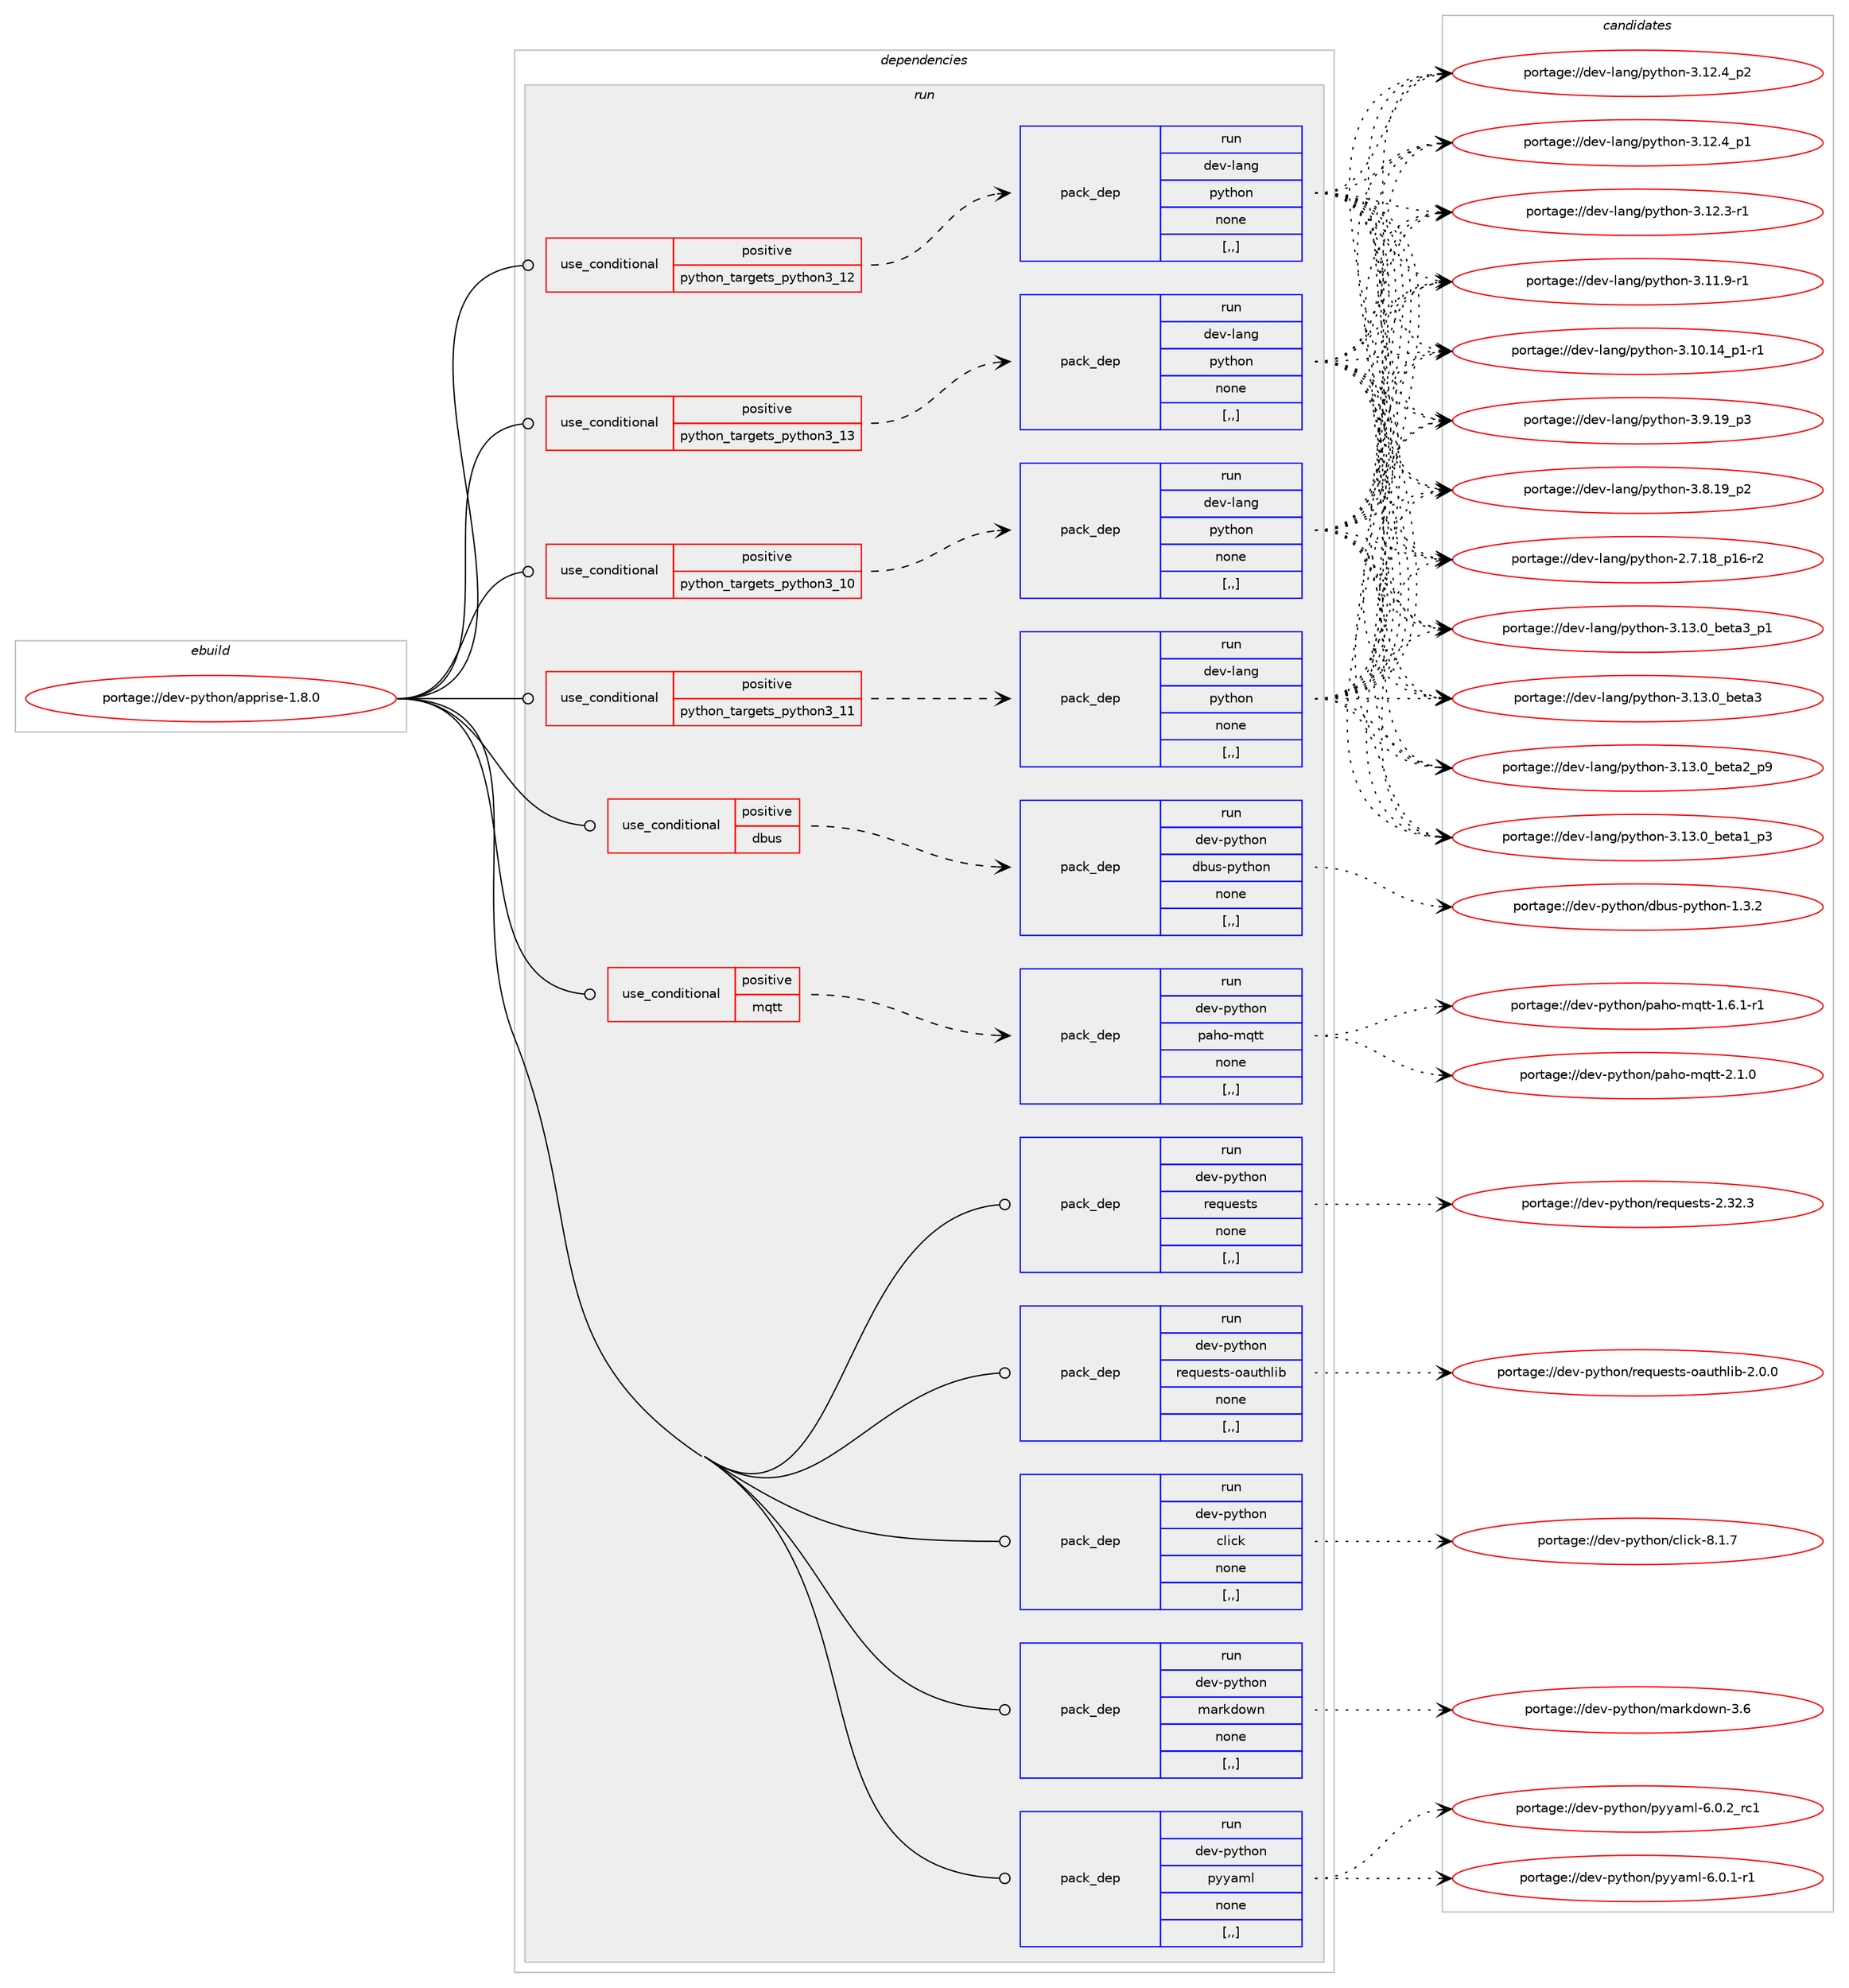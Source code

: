 digraph prolog {

# *************
# Graph options
# *************

newrank=true;
concentrate=true;
compound=true;
graph [rankdir=LR,fontname=Helvetica,fontsize=10,ranksep=1.5];#, ranksep=2.5, nodesep=0.2];
edge  [arrowhead=vee];
node  [fontname=Helvetica,fontsize=10];

# **********
# The ebuild
# **********

subgraph cluster_leftcol {
color=gray;
label=<<i>ebuild</i>>;
id [label="portage://dev-python/apprise-1.8.0", color=red, width=4, href="../dev-python/apprise-1.8.0.svg"];
}

# ****************
# The dependencies
# ****************

subgraph cluster_midcol {
color=gray;
label=<<i>dependencies</i>>;
subgraph cluster_compile {
fillcolor="#eeeeee";
style=filled;
label=<<i>compile</i>>;
}
subgraph cluster_compileandrun {
fillcolor="#eeeeee";
style=filled;
label=<<i>compile and run</i>>;
}
subgraph cluster_run {
fillcolor="#eeeeee";
style=filled;
label=<<i>run</i>>;
subgraph cond30884 {
dependency141676 [label=<<TABLE BORDER="0" CELLBORDER="1" CELLSPACING="0" CELLPADDING="4"><TR><TD ROWSPAN="3" CELLPADDING="10">use_conditional</TD></TR><TR><TD>positive</TD></TR><TR><TD>dbus</TD></TR></TABLE>>, shape=none, color=red];
subgraph pack109549 {
dependency141677 [label=<<TABLE BORDER="0" CELLBORDER="1" CELLSPACING="0" CELLPADDING="4" WIDTH="220"><TR><TD ROWSPAN="6" CELLPADDING="30">pack_dep</TD></TR><TR><TD WIDTH="110">run</TD></TR><TR><TD>dev-python</TD></TR><TR><TD>dbus-python</TD></TR><TR><TD>none</TD></TR><TR><TD>[,,]</TD></TR></TABLE>>, shape=none, color=blue];
}
dependency141676:e -> dependency141677:w [weight=20,style="dashed",arrowhead="vee"];
}
id:e -> dependency141676:w [weight=20,style="solid",arrowhead="odot"];
subgraph cond30885 {
dependency141678 [label=<<TABLE BORDER="0" CELLBORDER="1" CELLSPACING="0" CELLPADDING="4"><TR><TD ROWSPAN="3" CELLPADDING="10">use_conditional</TD></TR><TR><TD>positive</TD></TR><TR><TD>mqtt</TD></TR></TABLE>>, shape=none, color=red];
subgraph pack109550 {
dependency141679 [label=<<TABLE BORDER="0" CELLBORDER="1" CELLSPACING="0" CELLPADDING="4" WIDTH="220"><TR><TD ROWSPAN="6" CELLPADDING="30">pack_dep</TD></TR><TR><TD WIDTH="110">run</TD></TR><TR><TD>dev-python</TD></TR><TR><TD>paho-mqtt</TD></TR><TR><TD>none</TD></TR><TR><TD>[,,]</TD></TR></TABLE>>, shape=none, color=blue];
}
dependency141678:e -> dependency141679:w [weight=20,style="dashed",arrowhead="vee"];
}
id:e -> dependency141678:w [weight=20,style="solid",arrowhead="odot"];
subgraph cond30886 {
dependency141680 [label=<<TABLE BORDER="0" CELLBORDER="1" CELLSPACING="0" CELLPADDING="4"><TR><TD ROWSPAN="3" CELLPADDING="10">use_conditional</TD></TR><TR><TD>positive</TD></TR><TR><TD>python_targets_python3_10</TD></TR></TABLE>>, shape=none, color=red];
subgraph pack109551 {
dependency141681 [label=<<TABLE BORDER="0" CELLBORDER="1" CELLSPACING="0" CELLPADDING="4" WIDTH="220"><TR><TD ROWSPAN="6" CELLPADDING="30">pack_dep</TD></TR><TR><TD WIDTH="110">run</TD></TR><TR><TD>dev-lang</TD></TR><TR><TD>python</TD></TR><TR><TD>none</TD></TR><TR><TD>[,,]</TD></TR></TABLE>>, shape=none, color=blue];
}
dependency141680:e -> dependency141681:w [weight=20,style="dashed",arrowhead="vee"];
}
id:e -> dependency141680:w [weight=20,style="solid",arrowhead="odot"];
subgraph cond30887 {
dependency141682 [label=<<TABLE BORDER="0" CELLBORDER="1" CELLSPACING="0" CELLPADDING="4"><TR><TD ROWSPAN="3" CELLPADDING="10">use_conditional</TD></TR><TR><TD>positive</TD></TR><TR><TD>python_targets_python3_11</TD></TR></TABLE>>, shape=none, color=red];
subgraph pack109552 {
dependency141683 [label=<<TABLE BORDER="0" CELLBORDER="1" CELLSPACING="0" CELLPADDING="4" WIDTH="220"><TR><TD ROWSPAN="6" CELLPADDING="30">pack_dep</TD></TR><TR><TD WIDTH="110">run</TD></TR><TR><TD>dev-lang</TD></TR><TR><TD>python</TD></TR><TR><TD>none</TD></TR><TR><TD>[,,]</TD></TR></TABLE>>, shape=none, color=blue];
}
dependency141682:e -> dependency141683:w [weight=20,style="dashed",arrowhead="vee"];
}
id:e -> dependency141682:w [weight=20,style="solid",arrowhead="odot"];
subgraph cond30888 {
dependency141684 [label=<<TABLE BORDER="0" CELLBORDER="1" CELLSPACING="0" CELLPADDING="4"><TR><TD ROWSPAN="3" CELLPADDING="10">use_conditional</TD></TR><TR><TD>positive</TD></TR><TR><TD>python_targets_python3_12</TD></TR></TABLE>>, shape=none, color=red];
subgraph pack109553 {
dependency141685 [label=<<TABLE BORDER="0" CELLBORDER="1" CELLSPACING="0" CELLPADDING="4" WIDTH="220"><TR><TD ROWSPAN="6" CELLPADDING="30">pack_dep</TD></TR><TR><TD WIDTH="110">run</TD></TR><TR><TD>dev-lang</TD></TR><TR><TD>python</TD></TR><TR><TD>none</TD></TR><TR><TD>[,,]</TD></TR></TABLE>>, shape=none, color=blue];
}
dependency141684:e -> dependency141685:w [weight=20,style="dashed",arrowhead="vee"];
}
id:e -> dependency141684:w [weight=20,style="solid",arrowhead="odot"];
subgraph cond30889 {
dependency141686 [label=<<TABLE BORDER="0" CELLBORDER="1" CELLSPACING="0" CELLPADDING="4"><TR><TD ROWSPAN="3" CELLPADDING="10">use_conditional</TD></TR><TR><TD>positive</TD></TR><TR><TD>python_targets_python3_13</TD></TR></TABLE>>, shape=none, color=red];
subgraph pack109554 {
dependency141687 [label=<<TABLE BORDER="0" CELLBORDER="1" CELLSPACING="0" CELLPADDING="4" WIDTH="220"><TR><TD ROWSPAN="6" CELLPADDING="30">pack_dep</TD></TR><TR><TD WIDTH="110">run</TD></TR><TR><TD>dev-lang</TD></TR><TR><TD>python</TD></TR><TR><TD>none</TD></TR><TR><TD>[,,]</TD></TR></TABLE>>, shape=none, color=blue];
}
dependency141686:e -> dependency141687:w [weight=20,style="dashed",arrowhead="vee"];
}
id:e -> dependency141686:w [weight=20,style="solid",arrowhead="odot"];
subgraph pack109555 {
dependency141688 [label=<<TABLE BORDER="0" CELLBORDER="1" CELLSPACING="0" CELLPADDING="4" WIDTH="220"><TR><TD ROWSPAN="6" CELLPADDING="30">pack_dep</TD></TR><TR><TD WIDTH="110">run</TD></TR><TR><TD>dev-python</TD></TR><TR><TD>click</TD></TR><TR><TD>none</TD></TR><TR><TD>[,,]</TD></TR></TABLE>>, shape=none, color=blue];
}
id:e -> dependency141688:w [weight=20,style="solid",arrowhead="odot"];
subgraph pack109556 {
dependency141689 [label=<<TABLE BORDER="0" CELLBORDER="1" CELLSPACING="0" CELLPADDING="4" WIDTH="220"><TR><TD ROWSPAN="6" CELLPADDING="30">pack_dep</TD></TR><TR><TD WIDTH="110">run</TD></TR><TR><TD>dev-python</TD></TR><TR><TD>markdown</TD></TR><TR><TD>none</TD></TR><TR><TD>[,,]</TD></TR></TABLE>>, shape=none, color=blue];
}
id:e -> dependency141689:w [weight=20,style="solid",arrowhead="odot"];
subgraph pack109557 {
dependency141690 [label=<<TABLE BORDER="0" CELLBORDER="1" CELLSPACING="0" CELLPADDING="4" WIDTH="220"><TR><TD ROWSPAN="6" CELLPADDING="30">pack_dep</TD></TR><TR><TD WIDTH="110">run</TD></TR><TR><TD>dev-python</TD></TR><TR><TD>pyyaml</TD></TR><TR><TD>none</TD></TR><TR><TD>[,,]</TD></TR></TABLE>>, shape=none, color=blue];
}
id:e -> dependency141690:w [weight=20,style="solid",arrowhead="odot"];
subgraph pack109558 {
dependency141691 [label=<<TABLE BORDER="0" CELLBORDER="1" CELLSPACING="0" CELLPADDING="4" WIDTH="220"><TR><TD ROWSPAN="6" CELLPADDING="30">pack_dep</TD></TR><TR><TD WIDTH="110">run</TD></TR><TR><TD>dev-python</TD></TR><TR><TD>requests</TD></TR><TR><TD>none</TD></TR><TR><TD>[,,]</TD></TR></TABLE>>, shape=none, color=blue];
}
id:e -> dependency141691:w [weight=20,style="solid",arrowhead="odot"];
subgraph pack109559 {
dependency141692 [label=<<TABLE BORDER="0" CELLBORDER="1" CELLSPACING="0" CELLPADDING="4" WIDTH="220"><TR><TD ROWSPAN="6" CELLPADDING="30">pack_dep</TD></TR><TR><TD WIDTH="110">run</TD></TR><TR><TD>dev-python</TD></TR><TR><TD>requests-oauthlib</TD></TR><TR><TD>none</TD></TR><TR><TD>[,,]</TD></TR></TABLE>>, shape=none, color=blue];
}
id:e -> dependency141692:w [weight=20,style="solid",arrowhead="odot"];
}
}

# **************
# The candidates
# **************

subgraph cluster_choices {
rank=same;
color=gray;
label=<<i>candidates</i>>;

subgraph choice109549 {
color=black;
nodesep=1;
choice10010111845112121116104111110471009811711545112121116104111110454946514650 [label="portage://dev-python/dbus-python-1.3.2", color=red, width=4,href="../dev-python/dbus-python-1.3.2.svg"];
dependency141677:e -> choice10010111845112121116104111110471009811711545112121116104111110454946514650:w [style=dotted,weight="100"];
}
subgraph choice109550 {
color=black;
nodesep=1;
choice10010111845112121116104111110471129710411145109113116116455046494648 [label="portage://dev-python/paho-mqtt-2.1.0", color=red, width=4,href="../dev-python/paho-mqtt-2.1.0.svg"];
choice100101118451121211161041111104711297104111451091131161164549465446494511449 [label="portage://dev-python/paho-mqtt-1.6.1-r1", color=red, width=4,href="../dev-python/paho-mqtt-1.6.1-r1.svg"];
dependency141679:e -> choice10010111845112121116104111110471129710411145109113116116455046494648:w [style=dotted,weight="100"];
dependency141679:e -> choice100101118451121211161041111104711297104111451091131161164549465446494511449:w [style=dotted,weight="100"];
}
subgraph choice109551 {
color=black;
nodesep=1;
choice10010111845108971101034711212111610411111045514649514648959810111697519511249 [label="portage://dev-lang/python-3.13.0_beta3_p1", color=red, width=4,href="../dev-lang/python-3.13.0_beta3_p1.svg"];
choice1001011184510897110103471121211161041111104551464951464895981011169751 [label="portage://dev-lang/python-3.13.0_beta3", color=red, width=4,href="../dev-lang/python-3.13.0_beta3.svg"];
choice10010111845108971101034711212111610411111045514649514648959810111697509511257 [label="portage://dev-lang/python-3.13.0_beta2_p9", color=red, width=4,href="../dev-lang/python-3.13.0_beta2_p9.svg"];
choice10010111845108971101034711212111610411111045514649514648959810111697499511251 [label="portage://dev-lang/python-3.13.0_beta1_p3", color=red, width=4,href="../dev-lang/python-3.13.0_beta1_p3.svg"];
choice100101118451089711010347112121116104111110455146495046529511250 [label="portage://dev-lang/python-3.12.4_p2", color=red, width=4,href="../dev-lang/python-3.12.4_p2.svg"];
choice100101118451089711010347112121116104111110455146495046529511249 [label="portage://dev-lang/python-3.12.4_p1", color=red, width=4,href="../dev-lang/python-3.12.4_p1.svg"];
choice100101118451089711010347112121116104111110455146495046514511449 [label="portage://dev-lang/python-3.12.3-r1", color=red, width=4,href="../dev-lang/python-3.12.3-r1.svg"];
choice100101118451089711010347112121116104111110455146494946574511449 [label="portage://dev-lang/python-3.11.9-r1", color=red, width=4,href="../dev-lang/python-3.11.9-r1.svg"];
choice100101118451089711010347112121116104111110455146494846495295112494511449 [label="portage://dev-lang/python-3.10.14_p1-r1", color=red, width=4,href="../dev-lang/python-3.10.14_p1-r1.svg"];
choice100101118451089711010347112121116104111110455146574649579511251 [label="portage://dev-lang/python-3.9.19_p3", color=red, width=4,href="../dev-lang/python-3.9.19_p3.svg"];
choice100101118451089711010347112121116104111110455146564649579511250 [label="portage://dev-lang/python-3.8.19_p2", color=red, width=4,href="../dev-lang/python-3.8.19_p2.svg"];
choice100101118451089711010347112121116104111110455046554649569511249544511450 [label="portage://dev-lang/python-2.7.18_p16-r2", color=red, width=4,href="../dev-lang/python-2.7.18_p16-r2.svg"];
dependency141681:e -> choice10010111845108971101034711212111610411111045514649514648959810111697519511249:w [style=dotted,weight="100"];
dependency141681:e -> choice1001011184510897110103471121211161041111104551464951464895981011169751:w [style=dotted,weight="100"];
dependency141681:e -> choice10010111845108971101034711212111610411111045514649514648959810111697509511257:w [style=dotted,weight="100"];
dependency141681:e -> choice10010111845108971101034711212111610411111045514649514648959810111697499511251:w [style=dotted,weight="100"];
dependency141681:e -> choice100101118451089711010347112121116104111110455146495046529511250:w [style=dotted,weight="100"];
dependency141681:e -> choice100101118451089711010347112121116104111110455146495046529511249:w [style=dotted,weight="100"];
dependency141681:e -> choice100101118451089711010347112121116104111110455146495046514511449:w [style=dotted,weight="100"];
dependency141681:e -> choice100101118451089711010347112121116104111110455146494946574511449:w [style=dotted,weight="100"];
dependency141681:e -> choice100101118451089711010347112121116104111110455146494846495295112494511449:w [style=dotted,weight="100"];
dependency141681:e -> choice100101118451089711010347112121116104111110455146574649579511251:w [style=dotted,weight="100"];
dependency141681:e -> choice100101118451089711010347112121116104111110455146564649579511250:w [style=dotted,weight="100"];
dependency141681:e -> choice100101118451089711010347112121116104111110455046554649569511249544511450:w [style=dotted,weight="100"];
}
subgraph choice109552 {
color=black;
nodesep=1;
choice10010111845108971101034711212111610411111045514649514648959810111697519511249 [label="portage://dev-lang/python-3.13.0_beta3_p1", color=red, width=4,href="../dev-lang/python-3.13.0_beta3_p1.svg"];
choice1001011184510897110103471121211161041111104551464951464895981011169751 [label="portage://dev-lang/python-3.13.0_beta3", color=red, width=4,href="../dev-lang/python-3.13.0_beta3.svg"];
choice10010111845108971101034711212111610411111045514649514648959810111697509511257 [label="portage://dev-lang/python-3.13.0_beta2_p9", color=red, width=4,href="../dev-lang/python-3.13.0_beta2_p9.svg"];
choice10010111845108971101034711212111610411111045514649514648959810111697499511251 [label="portage://dev-lang/python-3.13.0_beta1_p3", color=red, width=4,href="../dev-lang/python-3.13.0_beta1_p3.svg"];
choice100101118451089711010347112121116104111110455146495046529511250 [label="portage://dev-lang/python-3.12.4_p2", color=red, width=4,href="../dev-lang/python-3.12.4_p2.svg"];
choice100101118451089711010347112121116104111110455146495046529511249 [label="portage://dev-lang/python-3.12.4_p1", color=red, width=4,href="../dev-lang/python-3.12.4_p1.svg"];
choice100101118451089711010347112121116104111110455146495046514511449 [label="portage://dev-lang/python-3.12.3-r1", color=red, width=4,href="../dev-lang/python-3.12.3-r1.svg"];
choice100101118451089711010347112121116104111110455146494946574511449 [label="portage://dev-lang/python-3.11.9-r1", color=red, width=4,href="../dev-lang/python-3.11.9-r1.svg"];
choice100101118451089711010347112121116104111110455146494846495295112494511449 [label="portage://dev-lang/python-3.10.14_p1-r1", color=red, width=4,href="../dev-lang/python-3.10.14_p1-r1.svg"];
choice100101118451089711010347112121116104111110455146574649579511251 [label="portage://dev-lang/python-3.9.19_p3", color=red, width=4,href="../dev-lang/python-3.9.19_p3.svg"];
choice100101118451089711010347112121116104111110455146564649579511250 [label="portage://dev-lang/python-3.8.19_p2", color=red, width=4,href="../dev-lang/python-3.8.19_p2.svg"];
choice100101118451089711010347112121116104111110455046554649569511249544511450 [label="portage://dev-lang/python-2.7.18_p16-r2", color=red, width=4,href="../dev-lang/python-2.7.18_p16-r2.svg"];
dependency141683:e -> choice10010111845108971101034711212111610411111045514649514648959810111697519511249:w [style=dotted,weight="100"];
dependency141683:e -> choice1001011184510897110103471121211161041111104551464951464895981011169751:w [style=dotted,weight="100"];
dependency141683:e -> choice10010111845108971101034711212111610411111045514649514648959810111697509511257:w [style=dotted,weight="100"];
dependency141683:e -> choice10010111845108971101034711212111610411111045514649514648959810111697499511251:w [style=dotted,weight="100"];
dependency141683:e -> choice100101118451089711010347112121116104111110455146495046529511250:w [style=dotted,weight="100"];
dependency141683:e -> choice100101118451089711010347112121116104111110455146495046529511249:w [style=dotted,weight="100"];
dependency141683:e -> choice100101118451089711010347112121116104111110455146495046514511449:w [style=dotted,weight="100"];
dependency141683:e -> choice100101118451089711010347112121116104111110455146494946574511449:w [style=dotted,weight="100"];
dependency141683:e -> choice100101118451089711010347112121116104111110455146494846495295112494511449:w [style=dotted,weight="100"];
dependency141683:e -> choice100101118451089711010347112121116104111110455146574649579511251:w [style=dotted,weight="100"];
dependency141683:e -> choice100101118451089711010347112121116104111110455146564649579511250:w [style=dotted,weight="100"];
dependency141683:e -> choice100101118451089711010347112121116104111110455046554649569511249544511450:w [style=dotted,weight="100"];
}
subgraph choice109553 {
color=black;
nodesep=1;
choice10010111845108971101034711212111610411111045514649514648959810111697519511249 [label="portage://dev-lang/python-3.13.0_beta3_p1", color=red, width=4,href="../dev-lang/python-3.13.0_beta3_p1.svg"];
choice1001011184510897110103471121211161041111104551464951464895981011169751 [label="portage://dev-lang/python-3.13.0_beta3", color=red, width=4,href="../dev-lang/python-3.13.0_beta3.svg"];
choice10010111845108971101034711212111610411111045514649514648959810111697509511257 [label="portage://dev-lang/python-3.13.0_beta2_p9", color=red, width=4,href="../dev-lang/python-3.13.0_beta2_p9.svg"];
choice10010111845108971101034711212111610411111045514649514648959810111697499511251 [label="portage://dev-lang/python-3.13.0_beta1_p3", color=red, width=4,href="../dev-lang/python-3.13.0_beta1_p3.svg"];
choice100101118451089711010347112121116104111110455146495046529511250 [label="portage://dev-lang/python-3.12.4_p2", color=red, width=4,href="../dev-lang/python-3.12.4_p2.svg"];
choice100101118451089711010347112121116104111110455146495046529511249 [label="portage://dev-lang/python-3.12.4_p1", color=red, width=4,href="../dev-lang/python-3.12.4_p1.svg"];
choice100101118451089711010347112121116104111110455146495046514511449 [label="portage://dev-lang/python-3.12.3-r1", color=red, width=4,href="../dev-lang/python-3.12.3-r1.svg"];
choice100101118451089711010347112121116104111110455146494946574511449 [label="portage://dev-lang/python-3.11.9-r1", color=red, width=4,href="../dev-lang/python-3.11.9-r1.svg"];
choice100101118451089711010347112121116104111110455146494846495295112494511449 [label="portage://dev-lang/python-3.10.14_p1-r1", color=red, width=4,href="../dev-lang/python-3.10.14_p1-r1.svg"];
choice100101118451089711010347112121116104111110455146574649579511251 [label="portage://dev-lang/python-3.9.19_p3", color=red, width=4,href="../dev-lang/python-3.9.19_p3.svg"];
choice100101118451089711010347112121116104111110455146564649579511250 [label="portage://dev-lang/python-3.8.19_p2", color=red, width=4,href="../dev-lang/python-3.8.19_p2.svg"];
choice100101118451089711010347112121116104111110455046554649569511249544511450 [label="portage://dev-lang/python-2.7.18_p16-r2", color=red, width=4,href="../dev-lang/python-2.7.18_p16-r2.svg"];
dependency141685:e -> choice10010111845108971101034711212111610411111045514649514648959810111697519511249:w [style=dotted,weight="100"];
dependency141685:e -> choice1001011184510897110103471121211161041111104551464951464895981011169751:w [style=dotted,weight="100"];
dependency141685:e -> choice10010111845108971101034711212111610411111045514649514648959810111697509511257:w [style=dotted,weight="100"];
dependency141685:e -> choice10010111845108971101034711212111610411111045514649514648959810111697499511251:w [style=dotted,weight="100"];
dependency141685:e -> choice100101118451089711010347112121116104111110455146495046529511250:w [style=dotted,weight="100"];
dependency141685:e -> choice100101118451089711010347112121116104111110455146495046529511249:w [style=dotted,weight="100"];
dependency141685:e -> choice100101118451089711010347112121116104111110455146495046514511449:w [style=dotted,weight="100"];
dependency141685:e -> choice100101118451089711010347112121116104111110455146494946574511449:w [style=dotted,weight="100"];
dependency141685:e -> choice100101118451089711010347112121116104111110455146494846495295112494511449:w [style=dotted,weight="100"];
dependency141685:e -> choice100101118451089711010347112121116104111110455146574649579511251:w [style=dotted,weight="100"];
dependency141685:e -> choice100101118451089711010347112121116104111110455146564649579511250:w [style=dotted,weight="100"];
dependency141685:e -> choice100101118451089711010347112121116104111110455046554649569511249544511450:w [style=dotted,weight="100"];
}
subgraph choice109554 {
color=black;
nodesep=1;
choice10010111845108971101034711212111610411111045514649514648959810111697519511249 [label="portage://dev-lang/python-3.13.0_beta3_p1", color=red, width=4,href="../dev-lang/python-3.13.0_beta3_p1.svg"];
choice1001011184510897110103471121211161041111104551464951464895981011169751 [label="portage://dev-lang/python-3.13.0_beta3", color=red, width=4,href="../dev-lang/python-3.13.0_beta3.svg"];
choice10010111845108971101034711212111610411111045514649514648959810111697509511257 [label="portage://dev-lang/python-3.13.0_beta2_p9", color=red, width=4,href="../dev-lang/python-3.13.0_beta2_p9.svg"];
choice10010111845108971101034711212111610411111045514649514648959810111697499511251 [label="portage://dev-lang/python-3.13.0_beta1_p3", color=red, width=4,href="../dev-lang/python-3.13.0_beta1_p3.svg"];
choice100101118451089711010347112121116104111110455146495046529511250 [label="portage://dev-lang/python-3.12.4_p2", color=red, width=4,href="../dev-lang/python-3.12.4_p2.svg"];
choice100101118451089711010347112121116104111110455146495046529511249 [label="portage://dev-lang/python-3.12.4_p1", color=red, width=4,href="../dev-lang/python-3.12.4_p1.svg"];
choice100101118451089711010347112121116104111110455146495046514511449 [label="portage://dev-lang/python-3.12.3-r1", color=red, width=4,href="../dev-lang/python-3.12.3-r1.svg"];
choice100101118451089711010347112121116104111110455146494946574511449 [label="portage://dev-lang/python-3.11.9-r1", color=red, width=4,href="../dev-lang/python-3.11.9-r1.svg"];
choice100101118451089711010347112121116104111110455146494846495295112494511449 [label="portage://dev-lang/python-3.10.14_p1-r1", color=red, width=4,href="../dev-lang/python-3.10.14_p1-r1.svg"];
choice100101118451089711010347112121116104111110455146574649579511251 [label="portage://dev-lang/python-3.9.19_p3", color=red, width=4,href="../dev-lang/python-3.9.19_p3.svg"];
choice100101118451089711010347112121116104111110455146564649579511250 [label="portage://dev-lang/python-3.8.19_p2", color=red, width=4,href="../dev-lang/python-3.8.19_p2.svg"];
choice100101118451089711010347112121116104111110455046554649569511249544511450 [label="portage://dev-lang/python-2.7.18_p16-r2", color=red, width=4,href="../dev-lang/python-2.7.18_p16-r2.svg"];
dependency141687:e -> choice10010111845108971101034711212111610411111045514649514648959810111697519511249:w [style=dotted,weight="100"];
dependency141687:e -> choice1001011184510897110103471121211161041111104551464951464895981011169751:w [style=dotted,weight="100"];
dependency141687:e -> choice10010111845108971101034711212111610411111045514649514648959810111697509511257:w [style=dotted,weight="100"];
dependency141687:e -> choice10010111845108971101034711212111610411111045514649514648959810111697499511251:w [style=dotted,weight="100"];
dependency141687:e -> choice100101118451089711010347112121116104111110455146495046529511250:w [style=dotted,weight="100"];
dependency141687:e -> choice100101118451089711010347112121116104111110455146495046529511249:w [style=dotted,weight="100"];
dependency141687:e -> choice100101118451089711010347112121116104111110455146495046514511449:w [style=dotted,weight="100"];
dependency141687:e -> choice100101118451089711010347112121116104111110455146494946574511449:w [style=dotted,weight="100"];
dependency141687:e -> choice100101118451089711010347112121116104111110455146494846495295112494511449:w [style=dotted,weight="100"];
dependency141687:e -> choice100101118451089711010347112121116104111110455146574649579511251:w [style=dotted,weight="100"];
dependency141687:e -> choice100101118451089711010347112121116104111110455146564649579511250:w [style=dotted,weight="100"];
dependency141687:e -> choice100101118451089711010347112121116104111110455046554649569511249544511450:w [style=dotted,weight="100"];
}
subgraph choice109555 {
color=black;
nodesep=1;
choice10010111845112121116104111110479910810599107455646494655 [label="portage://dev-python/click-8.1.7", color=red, width=4,href="../dev-python/click-8.1.7.svg"];
dependency141688:e -> choice10010111845112121116104111110479910810599107455646494655:w [style=dotted,weight="100"];
}
subgraph choice109556 {
color=black;
nodesep=1;
choice10010111845112121116104111110471099711410710011111911045514654 [label="portage://dev-python/markdown-3.6", color=red, width=4,href="../dev-python/markdown-3.6.svg"];
dependency141689:e -> choice10010111845112121116104111110471099711410710011111911045514654:w [style=dotted,weight="100"];
}
subgraph choice109557 {
color=black;
nodesep=1;
choice100101118451121211161041111104711212112197109108455446484650951149949 [label="portage://dev-python/pyyaml-6.0.2_rc1", color=red, width=4,href="../dev-python/pyyaml-6.0.2_rc1.svg"];
choice1001011184511212111610411111047112121121971091084554464846494511449 [label="portage://dev-python/pyyaml-6.0.1-r1", color=red, width=4,href="../dev-python/pyyaml-6.0.1-r1.svg"];
dependency141690:e -> choice100101118451121211161041111104711212112197109108455446484650951149949:w [style=dotted,weight="100"];
dependency141690:e -> choice1001011184511212111610411111047112121121971091084554464846494511449:w [style=dotted,weight="100"];
}
subgraph choice109558 {
color=black;
nodesep=1;
choice100101118451121211161041111104711410111311710111511611545504651504651 [label="portage://dev-python/requests-2.32.3", color=red, width=4,href="../dev-python/requests-2.32.3.svg"];
dependency141691:e -> choice100101118451121211161041111104711410111311710111511611545504651504651:w [style=dotted,weight="100"];
}
subgraph choice109559 {
color=black;
nodesep=1;
choice1001011184511212111610411111047114101113117101115116115451119711711610410810598455046484648 [label="portage://dev-python/requests-oauthlib-2.0.0", color=red, width=4,href="../dev-python/requests-oauthlib-2.0.0.svg"];
dependency141692:e -> choice1001011184511212111610411111047114101113117101115116115451119711711610410810598455046484648:w [style=dotted,weight="100"];
}
}

}

